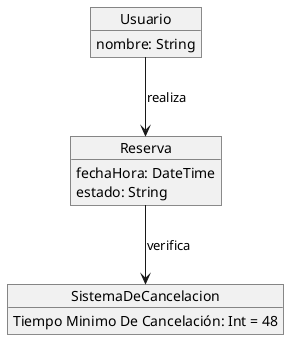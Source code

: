 @startuml
object Usuario {
  nombre: String
}

object Reserva {
  fechaHora: DateTime
  estado: String
}

object SistemaDeCancelacion {
  Tiempo Minimo De Cancelación: Int = 48
}

Usuario --> Reserva : realiza
Reserva --> SistemaDeCancelacion : verifica 
@enduml
